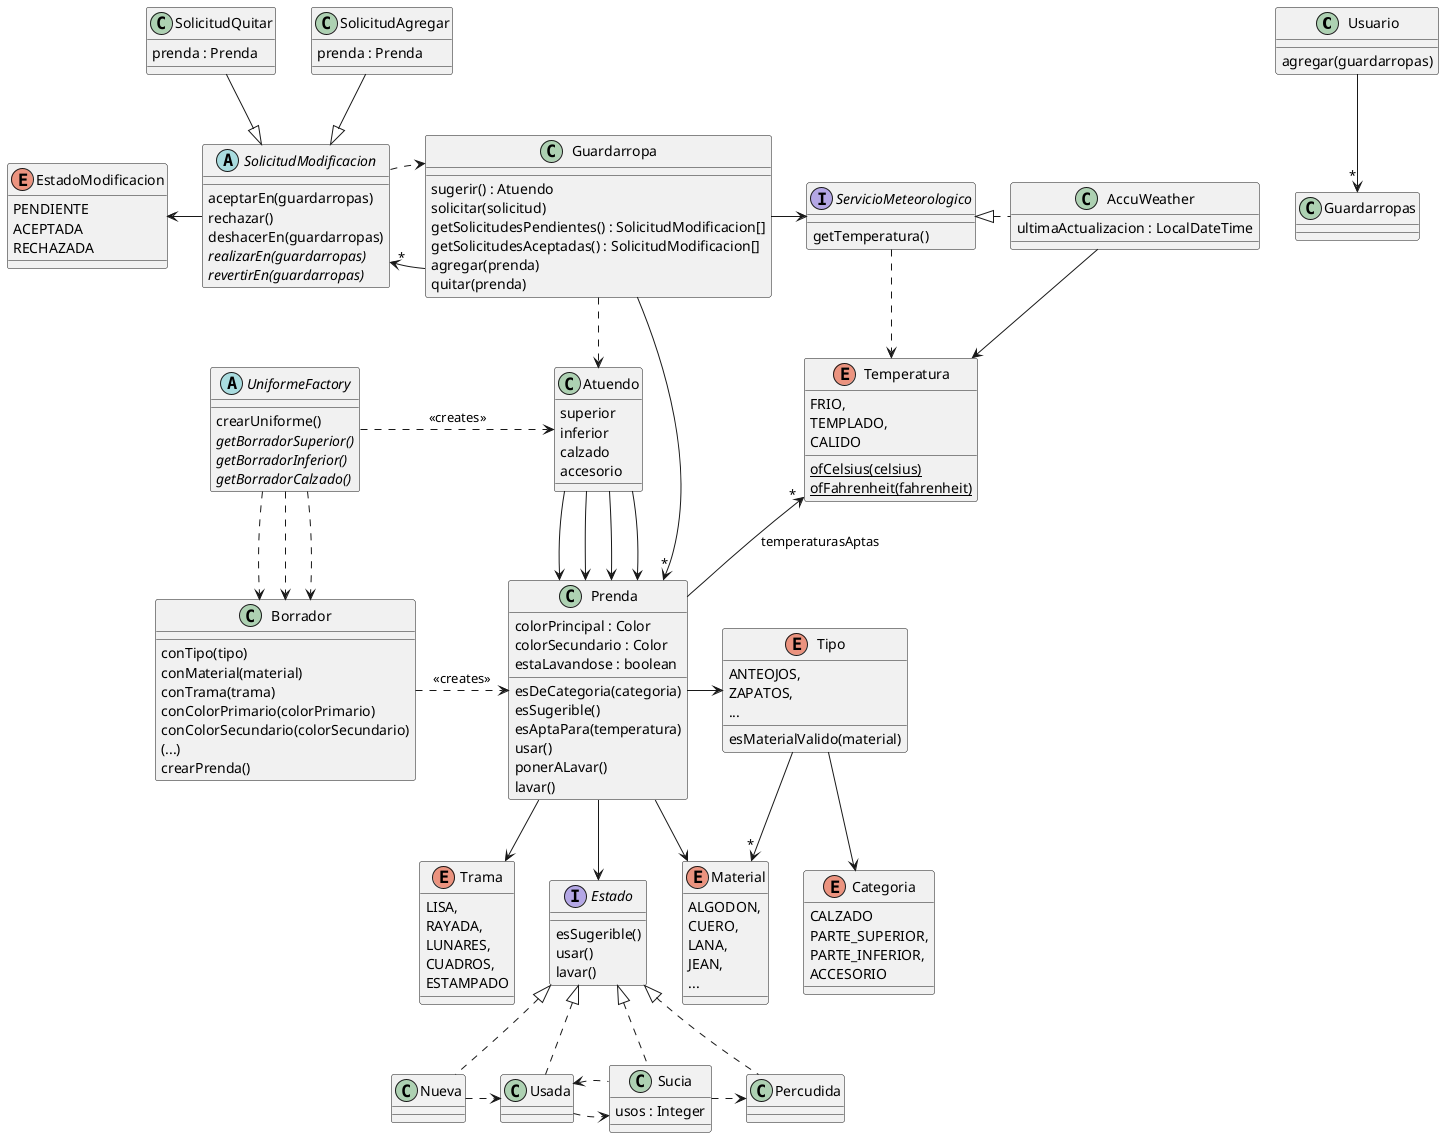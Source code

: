 @startuml iteracion-5

class Usuario {
    agregar(guardarropas)
}

Usuario --> "*" Guardarropas

class Guardarropa {
  sugerir() : Atuendo
  solicitar(solicitud)
  getSolicitudesPendientes() : SolicitudModificacion[]
  getSolicitudesAceptadas() : SolicitudModificacion[]
  agregar(prenda)
  quitar(prenda)
}

Guardarropa ..> Atuendo
Guardarropa -right-> "*" Prenda
Guardarropa -right-> ServicioMeteorologico
Guardarropa -left-> "*" SolicitudModificacion

abstract class SolicitudModificacion {
    aceptarEn(guardarropas)
    rechazar()
    deshacerEn(guardarropas)
    {abstract} realizarEn(guardarropas)
    {abstract} revertirEn(guardarropas)
}

SolicitudModificacion ..> Guardarropa
SolicitudModificacion -left-> EstadoModificacion

enum EstadoModificacion {
    PENDIENTE
    ACEPTADA
    RECHAZADA
}

SolicitudModificacion <|-up- SolicitudAgregar
SolicitudModificacion <|-up- SolicitudQuitar

class SolicitudAgregar {
    prenda : Prenda
}

class SolicitudQuitar {
    prenda : Prenda
}

interface ServicioMeteorologico {
    getTemperatura()
}

ServicioMeteorologico ..> Temperatura

ServicioMeteorologico <|.right. AccuWeather

class AccuWeather {
    ultimaActualizacion : LocalDateTime
}

AccuWeather --> Temperatura

enum Temperatura {
    FRIO,
    TEMPLADO,
    CALIDO
    {static} ofCelsius(celsius)
    {static} ofFahrenheit(fahrenheit)
}

abstract UniformeFactory {
  crearUniforme()
  {abstract} getBorradorSuperior()
  {abstract} getBorradorInferior()
  {abstract} getBorradorCalzado()
}

UniformeFactory .right.> Atuendo : <<creates>>
UniformeFactory ..> Borrador
UniformeFactory ..> Borrador
UniformeFactory ..> Borrador

class Atuendo {
   superior
   inferior
   calzado
   accesorio
}

Atuendo --> Prenda
Atuendo --> Prenda
Atuendo --> Prenda
Atuendo --> Prenda

class Borrador {
  conTipo(tipo)
  conMaterial(material)
  conTrama(trama)
  conColorPrimario(colorPrimario)
  conColorSecundario(colorSecundario)
  (...)
  crearPrenda()
}

Borrador .right.> Prenda : <<creates>>

class Prenda {
 colorPrincipal : Color
 colorSecundario : Color
 estaLavandose : boolean
 esDeCategoria(categoria)
 esSugerible()
 esAptaPara(temperatura)
 usar()
 ponerALavar()
 lavar()
}

Prenda -up-> "*" Temperatura : "temperaturasAptas"
Prenda -right-> Tipo
Prenda --> Material
Prenda --> Trama
Prenda --> Estado

enum Material {
  ALGODON,
  CUERO,
  LANA,
  JEAN,
  ...
}

enum Trama {
  LISA,
  RAYADA,
  LUNARES,
  CUADROS,
  ESTAMPADO
}

enum Tipo {
  ANTEOJOS,
  ZAPATOS,
  ...
  esMaterialValido(material)
}

Tipo --> "*" Material
Tipo --> Categoria

enum Categoria {
  CALZADO
  PARTE_SUPERIOR,
  PARTE_INFERIOR,
  ACCESORIO
}

interface Estado {
 esSugerible()
 usar()
 lavar()
}

Estado <|.. Nueva
Estado <|.. Usada
Estado <|.. Sucia
Estado <|.. Percudida

Nueva .right.> Usada
Usada .right.> Sucia
Sucia .left.> Usada
Sucia .right.> Percudida

class Sucia {
  usos : Integer
}

@enduml
